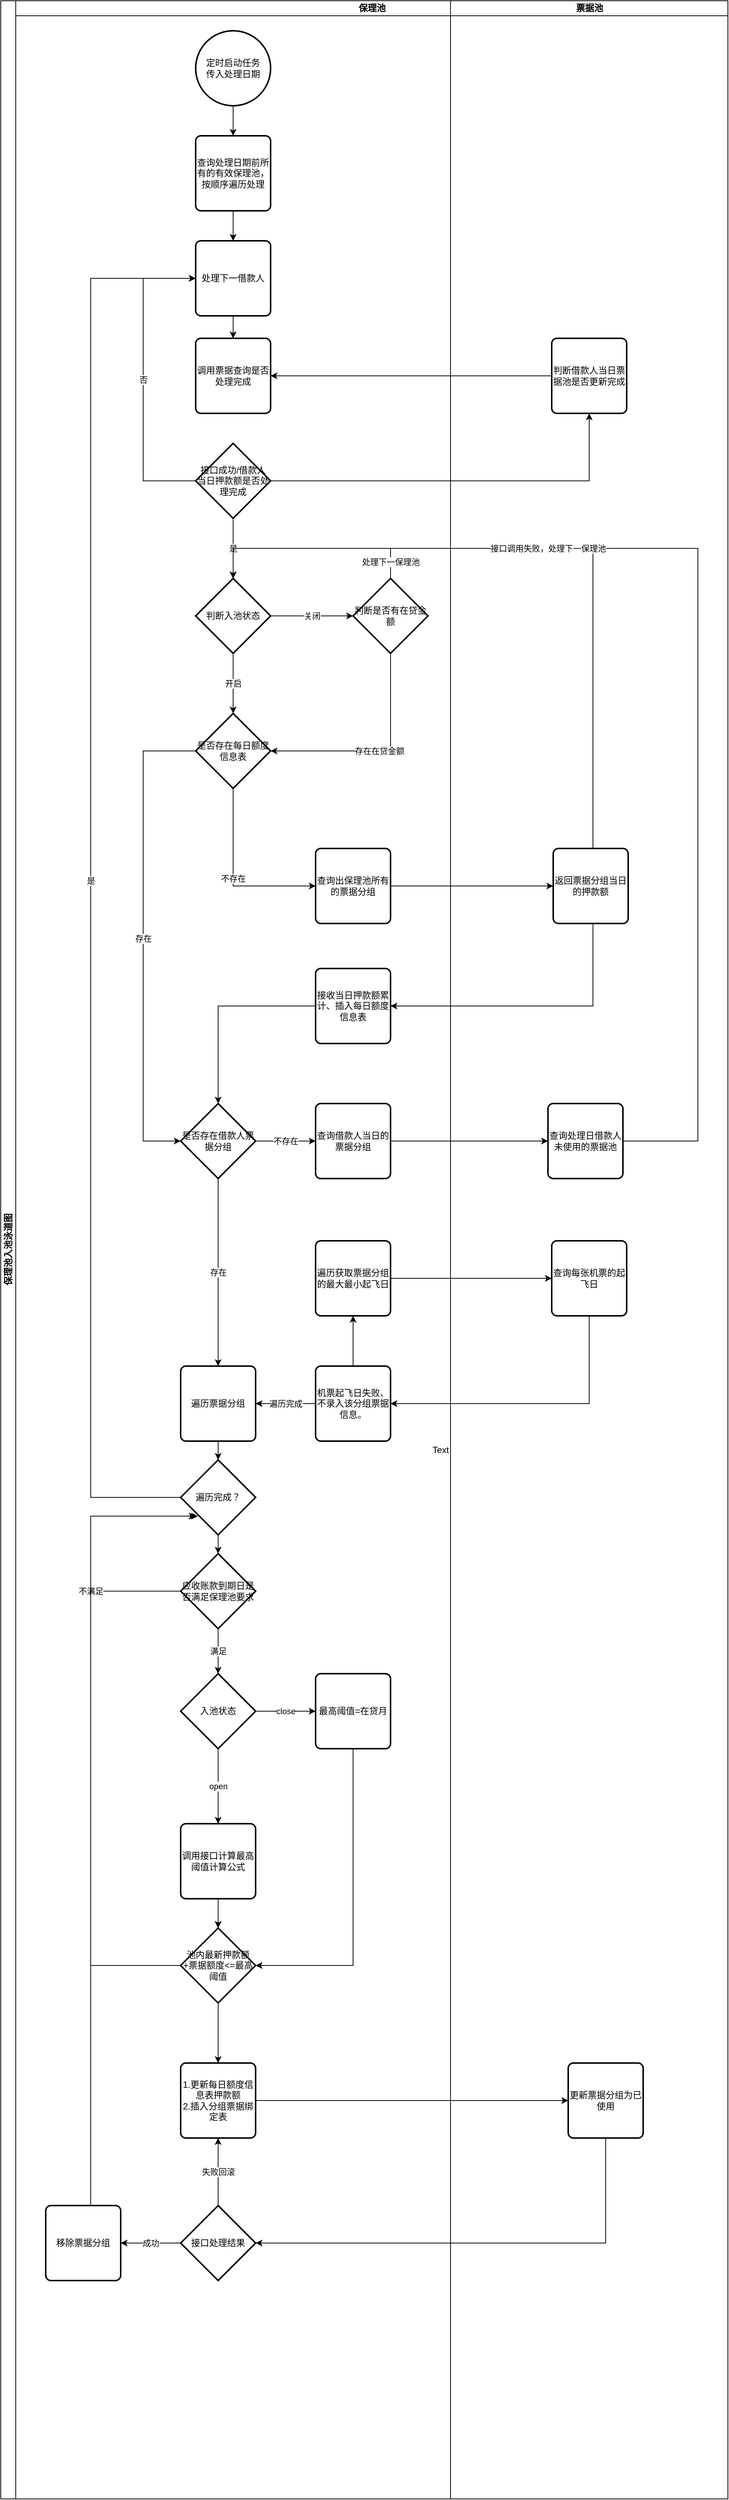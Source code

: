 <mxfile version="12.2.3" type="github" pages="1">
  <diagram id="7cnH-NnOfo04mb4Lqo_o" name="第 1 页">
    <mxGraphModel dx="932" dy="575" grid="1" gridSize="10" guides="1" tooltips="1" connect="1" arrows="1" fold="1" page="1" pageScale="1" pageWidth="827" pageHeight="1169" math="0" shadow="0">
      <root>
        <mxCell id="0"/>
        <mxCell id="1" parent="0"/>
        <mxCell id="x9DU3GrfOK3XYPjq0_lk-3" value="保理池入池泳道图" style="swimlane;html=1;childLayout=stackLayout;resizeParent=1;resizeParentMax=0;startSize=20;horizontal=0;horizontalStack=1;" parent="1" vertex="1">
          <mxGeometry x="70" y="50" width="970" height="3330" as="geometry"/>
        </mxCell>
        <mxCell id="x9DU3GrfOK3XYPjq0_lk-4" value="保理池" style="swimlane;html=1;startSize=20;" parent="x9DU3GrfOK3XYPjq0_lk-3" vertex="1">
          <mxGeometry x="20" width="950" height="3330" as="geometry"/>
        </mxCell>
        <mxCell id="x9DU3GrfOK3XYPjq0_lk-11" value="" style="edgeStyle=orthogonalEdgeStyle;rounded=0;orthogonalLoop=1;jettySize=auto;html=1;" parent="x9DU3GrfOK3XYPjq0_lk-4" source="x9DU3GrfOK3XYPjq0_lk-9" target="x9DU3GrfOK3XYPjq0_lk-10" edge="1">
          <mxGeometry relative="1" as="geometry"/>
        </mxCell>
        <mxCell id="x9DU3GrfOK3XYPjq0_lk-9" value="定时启动任务&lt;br&gt;传入处理日期" style="strokeWidth=2;html=1;shape=mxgraph.flowchart.start_2;whiteSpace=wrap;" parent="x9DU3GrfOK3XYPjq0_lk-4" vertex="1">
          <mxGeometry x="240" y="40" width="100" height="100" as="geometry"/>
        </mxCell>
        <mxCell id="wWLqrKQLSOyKj97jagOg-16" value="" style="edgeStyle=orthogonalEdgeStyle;rounded=0;orthogonalLoop=1;jettySize=auto;html=1;" edge="1" parent="x9DU3GrfOK3XYPjq0_lk-4" source="x9DU3GrfOK3XYPjq0_lk-10" target="wWLqrKQLSOyKj97jagOg-15">
          <mxGeometry relative="1" as="geometry"/>
        </mxCell>
        <mxCell id="x9DU3GrfOK3XYPjq0_lk-10" value="查询处理日期前所有的有效保理池，按顺序遍历处理" style="rounded=1;whiteSpace=wrap;html=1;absoluteArcSize=1;arcSize=14;strokeWidth=2;fontFamily=Helvetica;fontSize=12;fontColor=#000000;align=center;strokeColor=#000000;fillColor=#ffffff;" parent="x9DU3GrfOK3XYPjq0_lk-4" vertex="1">
          <mxGeometry x="240" y="180" width="100" height="100" as="geometry"/>
        </mxCell>
        <mxCell id="wWLqrKQLSOyKj97jagOg-26" style="edgeStyle=orthogonalEdgeStyle;rounded=0;orthogonalLoop=1;jettySize=auto;html=1;" edge="1" parent="x9DU3GrfOK3XYPjq0_lk-4" source="wWLqrKQLSOyKj97jagOg-15" target="wWLqrKQLSOyKj97jagOg-24">
          <mxGeometry relative="1" as="geometry"/>
        </mxCell>
        <mxCell id="wWLqrKQLSOyKj97jagOg-15" value="处理下一借款人" style="rounded=1;whiteSpace=wrap;html=1;absoluteArcSize=1;arcSize=14;strokeWidth=2;fontFamily=Helvetica;fontSize=12;fontColor=#000000;align=center;strokeColor=#000000;fillColor=#ffffff;" vertex="1" parent="x9DU3GrfOK3XYPjq0_lk-4">
          <mxGeometry x="240" y="320" width="100" height="100" as="geometry"/>
        </mxCell>
        <mxCell id="wWLqrKQLSOyKj97jagOg-4" value="关闭" style="edgeStyle=orthogonalEdgeStyle;rounded=0;orthogonalLoop=1;jettySize=auto;html=1;" edge="1" parent="x9DU3GrfOK3XYPjq0_lk-4" source="wWLqrKQLSOyKj97jagOg-1" target="wWLqrKQLSOyKj97jagOg-3">
          <mxGeometry relative="1" as="geometry"/>
        </mxCell>
        <mxCell id="wWLqrKQLSOyKj97jagOg-32" value="开启" style="edgeStyle=orthogonalEdgeStyle;rounded=0;orthogonalLoop=1;jettySize=auto;html=1;" edge="1" parent="x9DU3GrfOK3XYPjq0_lk-4" source="wWLqrKQLSOyKj97jagOg-1" target="wWLqrKQLSOyKj97jagOg-31">
          <mxGeometry relative="1" as="geometry"/>
        </mxCell>
        <mxCell id="wWLqrKQLSOyKj97jagOg-1" value="判断入池状态" style="strokeWidth=2;html=1;shape=mxgraph.flowchart.decision;whiteSpace=wrap;fontFamily=Helvetica;fontSize=12;fontColor=#000000;align=center;strokeColor=#000000;fillColor=#ffffff;" vertex="1" parent="x9DU3GrfOK3XYPjq0_lk-4">
          <mxGeometry x="240" y="770" width="100" height="100" as="geometry"/>
        </mxCell>
        <mxCell id="wWLqrKQLSOyKj97jagOg-56" value="不存在" style="edgeStyle=orthogonalEdgeStyle;rounded=0;orthogonalLoop=1;jettySize=auto;html=1;" edge="1" parent="x9DU3GrfOK3XYPjq0_lk-4" source="wWLqrKQLSOyKj97jagOg-31" target="wWLqrKQLSOyKj97jagOg-55">
          <mxGeometry relative="1" as="geometry">
            <Array as="points">
              <mxPoint x="290" y="1180"/>
            </Array>
          </mxGeometry>
        </mxCell>
        <mxCell id="wWLqrKQLSOyKj97jagOg-98" value="存在" style="edgeStyle=orthogonalEdgeStyle;rounded=0;orthogonalLoop=1;jettySize=auto;html=1;" edge="1" parent="x9DU3GrfOK3XYPjq0_lk-4" source="wWLqrKQLSOyKj97jagOg-31" target="wWLqrKQLSOyKj97jagOg-90">
          <mxGeometry relative="1" as="geometry">
            <Array as="points">
              <mxPoint x="170" y="1000"/>
              <mxPoint x="170" y="1520"/>
            </Array>
          </mxGeometry>
        </mxCell>
        <mxCell id="wWLqrKQLSOyKj97jagOg-31" value="是否存在每日额度信息表" style="strokeWidth=2;html=1;shape=mxgraph.flowchart.decision;whiteSpace=wrap;fontFamily=Helvetica;fontSize=12;fontColor=#000000;align=center;strokeColor=#000000;fillColor=#ffffff;" vertex="1" parent="x9DU3GrfOK3XYPjq0_lk-4">
          <mxGeometry x="240" y="950" width="100" height="100" as="geometry"/>
        </mxCell>
        <mxCell id="wWLqrKQLSOyKj97jagOg-55" value="查询出保理池所有的票据分组" style="rounded=1;whiteSpace=wrap;html=1;absoluteArcSize=1;arcSize=14;strokeWidth=2;fontFamily=Helvetica;fontSize=12;fontColor=#000000;align=center;strokeColor=#000000;fillColor=#ffffff;" vertex="1" parent="x9DU3GrfOK3XYPjq0_lk-4">
          <mxGeometry x="400" y="1130" width="100" height="100" as="geometry"/>
        </mxCell>
        <mxCell id="wWLqrKQLSOyKj97jagOg-13" value="是" style="edgeStyle=orthogonalEdgeStyle;rounded=0;orthogonalLoop=1;jettySize=auto;html=1;" edge="1" parent="x9DU3GrfOK3XYPjq0_lk-4" source="wWLqrKQLSOyKj97jagOg-10" target="wWLqrKQLSOyKj97jagOg-1">
          <mxGeometry relative="1" as="geometry"/>
        </mxCell>
        <mxCell id="wWLqrKQLSOyKj97jagOg-29" value="否" style="edgeStyle=orthogonalEdgeStyle;rounded=0;orthogonalLoop=1;jettySize=auto;html=1;entryX=0;entryY=0.5;entryDx=0;entryDy=0;" edge="1" parent="x9DU3GrfOK3XYPjq0_lk-4" source="wWLqrKQLSOyKj97jagOg-10" target="wWLqrKQLSOyKj97jagOg-15">
          <mxGeometry relative="1" as="geometry">
            <Array as="points">
              <mxPoint x="170" y="640"/>
              <mxPoint x="170" y="370"/>
            </Array>
          </mxGeometry>
        </mxCell>
        <mxCell id="wWLqrKQLSOyKj97jagOg-10" value="接口成功/借款人当日押款额是否处理完成" style="strokeWidth=2;html=1;shape=mxgraph.flowchart.decision;whiteSpace=wrap;fontFamily=Helvetica;fontSize=12;fontColor=#000000;align=center;strokeColor=#000000;fillColor=#ffffff;" vertex="1" parent="x9DU3GrfOK3XYPjq0_lk-4">
          <mxGeometry x="240" y="590" width="100" height="100" as="geometry"/>
        </mxCell>
        <mxCell id="wWLqrKQLSOyKj97jagOg-8" value="处理下一保理池" style="edgeStyle=orthogonalEdgeStyle;rounded=0;orthogonalLoop=1;jettySize=auto;html=1;entryX=0.5;entryY=0;entryDx=0;entryDy=0;entryPerimeter=0;" edge="1" parent="x9DU3GrfOK3XYPjq0_lk-4" source="wWLqrKQLSOyKj97jagOg-3" target="wWLqrKQLSOyKj97jagOg-1">
          <mxGeometry x="-0.846" relative="1" as="geometry">
            <mxPoint x="110" y="665" as="targetPoint"/>
            <Array as="points">
              <mxPoint x="500" y="730"/>
              <mxPoint x="290" y="730"/>
            </Array>
            <mxPoint as="offset"/>
          </mxGeometry>
        </mxCell>
        <mxCell id="wWLqrKQLSOyKj97jagOg-61" value="存在在贷金额" style="edgeStyle=orthogonalEdgeStyle;rounded=0;orthogonalLoop=1;jettySize=auto;html=1;" edge="1" parent="x9DU3GrfOK3XYPjq0_lk-4" source="wWLqrKQLSOyKj97jagOg-3">
          <mxGeometry relative="1" as="geometry">
            <mxPoint x="340" y="1000" as="targetPoint"/>
            <Array as="points">
              <mxPoint x="500" y="1000"/>
            </Array>
          </mxGeometry>
        </mxCell>
        <mxCell id="wWLqrKQLSOyKj97jagOg-3" value="判断是否有在贷金额" style="strokeWidth=2;html=1;shape=mxgraph.flowchart.decision;whiteSpace=wrap;fontFamily=Helvetica;fontSize=12;fontColor=#000000;align=center;strokeColor=#000000;fillColor=#ffffff;" vertex="1" parent="x9DU3GrfOK3XYPjq0_lk-4">
          <mxGeometry x="450" y="770" width="100" height="100" as="geometry"/>
        </mxCell>
        <mxCell id="wWLqrKQLSOyKj97jagOg-24" value="调用票据查询是否处理完成" style="rounded=1;whiteSpace=wrap;html=1;absoluteArcSize=1;arcSize=14;strokeWidth=2;fontFamily=Helvetica;fontSize=12;fontColor=#000000;align=center;strokeColor=#000000;fillColor=#ffffff;" vertex="1" parent="x9DU3GrfOK3XYPjq0_lk-4">
          <mxGeometry x="240" y="450" width="100" height="100" as="geometry"/>
        </mxCell>
        <mxCell id="wWLqrKQLSOyKj97jagOg-93" style="edgeStyle=orthogonalEdgeStyle;rounded=0;orthogonalLoop=1;jettySize=auto;html=1;" edge="1" parent="x9DU3GrfOK3XYPjq0_lk-4" source="wWLqrKQLSOyKj97jagOg-53" target="wWLqrKQLSOyKj97jagOg-90">
          <mxGeometry relative="1" as="geometry"/>
        </mxCell>
        <mxCell id="wWLqrKQLSOyKj97jagOg-53" value="接收当日押款额累计、插入每日额度信息表" style="rounded=1;whiteSpace=wrap;html=1;absoluteArcSize=1;arcSize=14;strokeWidth=2;fontFamily=Helvetica;fontSize=12;fontColor=#000000;align=center;strokeColor=#000000;fillColor=#ffffff;" vertex="1" parent="x9DU3GrfOK3XYPjq0_lk-4">
          <mxGeometry x="400" y="1290" width="100" height="100" as="geometry"/>
        </mxCell>
        <mxCell id="wWLqrKQLSOyKj97jagOg-70" value="" style="edgeStyle=orthogonalEdgeStyle;rounded=0;orthogonalLoop=1;jettySize=auto;html=1;" edge="1" parent="x9DU3GrfOK3XYPjq0_lk-4" source="wWLqrKQLSOyKj97jagOg-62" target="wWLqrKQLSOyKj97jagOg-69">
          <mxGeometry relative="1" as="geometry"/>
        </mxCell>
        <mxCell id="wWLqrKQLSOyKj97jagOg-62" value="查询借款人当日的票据分组" style="rounded=1;whiteSpace=wrap;html=1;absoluteArcSize=1;arcSize=14;strokeWidth=2;fontFamily=Helvetica;fontSize=12;fontColor=#000000;align=center;strokeColor=#000000;fillColor=#ffffff;" vertex="1" parent="x9DU3GrfOK3XYPjq0_lk-4">
          <mxGeometry x="400" y="1470" width="100" height="100" as="geometry"/>
        </mxCell>
        <mxCell id="x9DU3GrfOK3XYPjq0_lk-5" value="票据池" style="swimlane;html=1;startSize=20;" parent="x9DU3GrfOK3XYPjq0_lk-4" vertex="1">
          <mxGeometry x="580" width="370" height="3330" as="geometry"/>
        </mxCell>
        <mxCell id="wWLqrKQLSOyKj97jagOg-22" value="判断借款人当日票据池是否更新完成" style="rounded=1;whiteSpace=wrap;html=1;absoluteArcSize=1;arcSize=14;strokeWidth=2;fontFamily=Helvetica;fontSize=12;fontColor=#000000;align=center;strokeColor=#000000;fillColor=#ffffff;" vertex="1" parent="x9DU3GrfOK3XYPjq0_lk-5">
          <mxGeometry x="135" y="450" width="100" height="100" as="geometry"/>
        </mxCell>
        <mxCell id="wWLqrKQLSOyKj97jagOg-34" value="返回票据分组当日的押款额" style="rounded=1;whiteSpace=wrap;html=1;absoluteArcSize=1;arcSize=14;strokeWidth=2;fontFamily=Helvetica;fontSize=12;fontColor=#000000;align=center;strokeColor=#000000;fillColor=#ffffff;" vertex="1" parent="x9DU3GrfOK3XYPjq0_lk-5">
          <mxGeometry x="137" y="1130" width="100" height="100" as="geometry"/>
        </mxCell>
        <mxCell id="wWLqrKQLSOyKj97jagOg-69" value="查询处理日借款人未使用的票据池" style="rounded=1;whiteSpace=wrap;html=1;absoluteArcSize=1;arcSize=14;strokeWidth=2;fontFamily=Helvetica;fontSize=12;fontColor=#000000;align=center;strokeColor=#000000;fillColor=#ffffff;" vertex="1" parent="x9DU3GrfOK3XYPjq0_lk-5">
          <mxGeometry x="130" y="1470" width="100" height="100" as="geometry"/>
        </mxCell>
        <mxCell id="wWLqrKQLSOyKj97jagOg-81" value="查询每张机票的起飞日" style="rounded=1;whiteSpace=wrap;html=1;absoluteArcSize=1;arcSize=14;strokeWidth=2;fontFamily=Helvetica;fontSize=12;fontColor=#000000;align=center;strokeColor=#000000;fillColor=#ffffff;" vertex="1" parent="x9DU3GrfOK3XYPjq0_lk-5">
          <mxGeometry x="135" y="1653" width="100" height="100" as="geometry"/>
        </mxCell>
        <mxCell id="wWLqrKQLSOyKj97jagOg-117" value="更新票据分组为已使用" style="rounded=1;whiteSpace=wrap;html=1;absoluteArcSize=1;arcSize=14;strokeWidth=2;fontFamily=Helvetica;fontSize=12;fontColor=#000000;align=center;strokeColor=#000000;fillColor=#ffffff;" vertex="1" parent="x9DU3GrfOK3XYPjq0_lk-5">
          <mxGeometry x="157" y="2749" width="100" height="100" as="geometry"/>
        </mxCell>
        <mxCell id="wWLqrKQLSOyKj97jagOg-23" value="" style="edgeStyle=orthogonalEdgeStyle;rounded=0;orthogonalLoop=1;jettySize=auto;html=1;" edge="1" parent="x9DU3GrfOK3XYPjq0_lk-4" source="wWLqrKQLSOyKj97jagOg-10" target="wWLqrKQLSOyKj97jagOg-22">
          <mxGeometry relative="1" as="geometry"/>
        </mxCell>
        <mxCell id="wWLqrKQLSOyKj97jagOg-25" value="" style="edgeStyle=orthogonalEdgeStyle;rounded=0;orthogonalLoop=1;jettySize=auto;html=1;" edge="1" parent="x9DU3GrfOK3XYPjq0_lk-4" source="wWLqrKQLSOyKj97jagOg-22" target="wWLqrKQLSOyKj97jagOg-24">
          <mxGeometry relative="1" as="geometry"/>
        </mxCell>
        <mxCell id="wWLqrKQLSOyKj97jagOg-54" value="" style="edgeStyle=orthogonalEdgeStyle;rounded=0;orthogonalLoop=1;jettySize=auto;html=1;" edge="1" parent="x9DU3GrfOK3XYPjq0_lk-4" source="wWLqrKQLSOyKj97jagOg-34" target="wWLqrKQLSOyKj97jagOg-53">
          <mxGeometry relative="1" as="geometry">
            <Array as="points">
              <mxPoint x="770" y="1340"/>
            </Array>
          </mxGeometry>
        </mxCell>
        <mxCell id="wWLqrKQLSOyKj97jagOg-57" style="edgeStyle=orthogonalEdgeStyle;rounded=0;orthogonalLoop=1;jettySize=auto;html=1;" edge="1" parent="x9DU3GrfOK3XYPjq0_lk-4" source="wWLqrKQLSOyKj97jagOg-55" target="wWLqrKQLSOyKj97jagOg-34">
          <mxGeometry relative="1" as="geometry"/>
        </mxCell>
        <mxCell id="wWLqrKQLSOyKj97jagOg-72" style="edgeStyle=orthogonalEdgeStyle;rounded=0;orthogonalLoop=1;jettySize=auto;html=1;" edge="1" parent="x9DU3GrfOK3XYPjq0_lk-4" source="wWLqrKQLSOyKj97jagOg-69" target="wWLqrKQLSOyKj97jagOg-1">
          <mxGeometry relative="1" as="geometry">
            <Array as="points">
              <mxPoint x="910" y="1520"/>
              <mxPoint x="910" y="730"/>
              <mxPoint x="290" y="730"/>
            </Array>
          </mxGeometry>
        </mxCell>
        <mxCell id="wWLqrKQLSOyKj97jagOg-65" value="接口调用失败，处理下一保理池" style="edgeStyle=orthogonalEdgeStyle;rounded=0;orthogonalLoop=1;jettySize=auto;html=1;" edge="1" parent="x9DU3GrfOK3XYPjq0_lk-4" source="wWLqrKQLSOyKj97jagOg-34" target="wWLqrKQLSOyKj97jagOg-1">
          <mxGeometry relative="1" as="geometry">
            <Array as="points">
              <mxPoint x="770" y="730"/>
              <mxPoint x="290" y="730"/>
            </Array>
          </mxGeometry>
        </mxCell>
        <mxCell id="wWLqrKQLSOyKj97jagOg-82" value="" style="edgeStyle=orthogonalEdgeStyle;rounded=0;orthogonalLoop=1;jettySize=auto;html=1;" edge="1" parent="x9DU3GrfOK3XYPjq0_lk-4" source="wWLqrKQLSOyKj97jagOg-76" target="wWLqrKQLSOyKj97jagOg-81">
          <mxGeometry relative="1" as="geometry"/>
        </mxCell>
        <mxCell id="wWLqrKQLSOyKj97jagOg-76" value="遍历获取票据分组的最大最小起飞日" style="rounded=1;whiteSpace=wrap;html=1;absoluteArcSize=1;arcSize=14;strokeWidth=2;fontFamily=Helvetica;fontSize=12;fontColor=#000000;align=center;strokeColor=#000000;fillColor=#ffffff;" vertex="1" parent="x9DU3GrfOK3XYPjq0_lk-4">
          <mxGeometry x="400" y="1653" width="100" height="100" as="geometry"/>
        </mxCell>
        <mxCell id="wWLqrKQLSOyKj97jagOg-94" value="不存在" style="edgeStyle=orthogonalEdgeStyle;rounded=0;orthogonalLoop=1;jettySize=auto;html=1;" edge="1" parent="x9DU3GrfOK3XYPjq0_lk-4" source="wWLqrKQLSOyKj97jagOg-90" target="wWLqrKQLSOyKj97jagOg-62">
          <mxGeometry relative="1" as="geometry"/>
        </mxCell>
        <mxCell id="wWLqrKQLSOyKj97jagOg-95" value="存在" style="edgeStyle=orthogonalEdgeStyle;rounded=0;orthogonalLoop=1;jettySize=auto;html=1;" edge="1" parent="x9DU3GrfOK3XYPjq0_lk-4" source="wWLqrKQLSOyKj97jagOg-90" target="wWLqrKQLSOyKj97jagOg-87">
          <mxGeometry relative="1" as="geometry"/>
        </mxCell>
        <mxCell id="wWLqrKQLSOyKj97jagOg-90" value="是否存在借款人票据分组" style="strokeWidth=2;html=1;shape=mxgraph.flowchart.decision;whiteSpace=wrap;fontFamily=Helvetica;fontSize=12;fontColor=#000000;align=center;strokeColor=#000000;fillColor=#ffffff;" vertex="1" parent="x9DU3GrfOK3XYPjq0_lk-4">
          <mxGeometry x="220" y="1470" width="100" height="100" as="geometry"/>
        </mxCell>
        <mxCell id="wWLqrKQLSOyKj97jagOg-88" value="遍历完成" style="edgeStyle=orthogonalEdgeStyle;rounded=0;orthogonalLoop=1;jettySize=auto;html=1;" edge="1" parent="x9DU3GrfOK3XYPjq0_lk-4" source="wWLqrKQLSOyKj97jagOg-85" target="wWLqrKQLSOyKj97jagOg-87">
          <mxGeometry relative="1" as="geometry"/>
        </mxCell>
        <mxCell id="wWLqrKQLSOyKj97jagOg-89" value="" style="edgeStyle=orthogonalEdgeStyle;rounded=0;orthogonalLoop=1;jettySize=auto;html=1;" edge="1" parent="x9DU3GrfOK3XYPjq0_lk-4" source="wWLqrKQLSOyKj97jagOg-85" target="wWLqrKQLSOyKj97jagOg-76">
          <mxGeometry relative="1" as="geometry"/>
        </mxCell>
        <mxCell id="wWLqrKQLSOyKj97jagOg-85" value="机票起飞日失败、不录入该分组票据信息。" style="rounded=1;whiteSpace=wrap;html=1;absoluteArcSize=1;arcSize=14;strokeWidth=2;fontFamily=Helvetica;fontSize=12;fontColor=#000000;align=center;strokeColor=#000000;fillColor=#ffffff;direction=south;" vertex="1" parent="x9DU3GrfOK3XYPjq0_lk-4">
          <mxGeometry x="400" y="1820" width="100" height="100" as="geometry"/>
        </mxCell>
        <mxCell id="wWLqrKQLSOyKj97jagOg-136" value="" style="edgeStyle=orthogonalEdgeStyle;rounded=0;orthogonalLoop=1;jettySize=auto;html=1;" edge="1" parent="x9DU3GrfOK3XYPjq0_lk-4" source="wWLqrKQLSOyKj97jagOg-87" target="wWLqrKQLSOyKj97jagOg-135">
          <mxGeometry relative="1" as="geometry"/>
        </mxCell>
        <mxCell id="wWLqrKQLSOyKj97jagOg-87" value="遍历票据分组" style="rounded=1;whiteSpace=wrap;html=1;absoluteArcSize=1;arcSize=14;strokeWidth=2;fontFamily=Helvetica;fontSize=12;fontColor=#000000;align=center;strokeColor=#000000;fillColor=#ffffff;direction=south;" vertex="1" parent="x9DU3GrfOK3XYPjq0_lk-4">
          <mxGeometry x="220" y="1820" width="100" height="100" as="geometry"/>
        </mxCell>
        <mxCell id="wWLqrKQLSOyKj97jagOg-137" style="edgeStyle=orthogonalEdgeStyle;rounded=0;orthogonalLoop=1;jettySize=auto;html=1;" edge="1" parent="x9DU3GrfOK3XYPjq0_lk-4" source="wWLqrKQLSOyKj97jagOg-135" target="wWLqrKQLSOyKj97jagOg-99">
          <mxGeometry relative="1" as="geometry"/>
        </mxCell>
        <mxCell id="wWLqrKQLSOyKj97jagOg-135" value="&lt;div&gt;遍历完成？&lt;/div&gt;" style="strokeWidth=2;html=1;shape=mxgraph.flowchart.decision;whiteSpace=wrap;fontFamily=Helvetica;fontSize=12;fontColor=#000000;align=center;strokeColor=#000000;fillColor=#ffffff;" vertex="1" parent="x9DU3GrfOK3XYPjq0_lk-4">
          <mxGeometry x="220" y="1945" width="100" height="100" as="geometry"/>
        </mxCell>
        <mxCell id="wWLqrKQLSOyKj97jagOg-103" value="满足" style="edgeStyle=orthogonalEdgeStyle;rounded=0;orthogonalLoop=1;jettySize=auto;html=1;" edge="1" parent="x9DU3GrfOK3XYPjq0_lk-4" source="wWLqrKQLSOyKj97jagOg-99" target="wWLqrKQLSOyKj97jagOg-102">
          <mxGeometry relative="1" as="geometry"/>
        </mxCell>
        <mxCell id="wWLqrKQLSOyKj97jagOg-99" value="应收账款到期日是否满足保理池要求" style="strokeWidth=2;html=1;shape=mxgraph.flowchart.decision;whiteSpace=wrap;fontFamily=Helvetica;fontSize=12;fontColor=#000000;align=center;strokeColor=#000000;fillColor=#ffffff;" vertex="1" parent="x9DU3GrfOK3XYPjq0_lk-4">
          <mxGeometry x="220" y="2070" width="100" height="100" as="geometry"/>
        </mxCell>
        <mxCell id="wWLqrKQLSOyKj97jagOg-105" value="open" style="edgeStyle=orthogonalEdgeStyle;rounded=0;orthogonalLoop=1;jettySize=auto;html=1;" edge="1" parent="x9DU3GrfOK3XYPjq0_lk-4" source="wWLqrKQLSOyKj97jagOg-102" target="wWLqrKQLSOyKj97jagOg-104">
          <mxGeometry relative="1" as="geometry"/>
        </mxCell>
        <mxCell id="wWLqrKQLSOyKj97jagOg-107" value="close" style="edgeStyle=orthogonalEdgeStyle;rounded=0;orthogonalLoop=1;jettySize=auto;html=1;" edge="1" parent="x9DU3GrfOK3XYPjq0_lk-4" source="wWLqrKQLSOyKj97jagOg-102" target="wWLqrKQLSOyKj97jagOg-106">
          <mxGeometry relative="1" as="geometry"/>
        </mxCell>
        <mxCell id="wWLqrKQLSOyKj97jagOg-102" value="入池状态" style="strokeWidth=2;html=1;shape=mxgraph.flowchart.decision;whiteSpace=wrap;fontFamily=Helvetica;fontSize=12;fontColor=#000000;align=center;strokeColor=#000000;fillColor=#ffffff;" vertex="1" parent="x9DU3GrfOK3XYPjq0_lk-4">
          <mxGeometry x="220" y="2230" width="100" height="100" as="geometry"/>
        </mxCell>
        <mxCell id="wWLqrKQLSOyKj97jagOg-110" style="edgeStyle=orthogonalEdgeStyle;rounded=0;orthogonalLoop=1;jettySize=auto;html=1;" edge="1" parent="x9DU3GrfOK3XYPjq0_lk-4" source="wWLqrKQLSOyKj97jagOg-104" target="wWLqrKQLSOyKj97jagOg-108">
          <mxGeometry relative="1" as="geometry"/>
        </mxCell>
        <mxCell id="wWLqrKQLSOyKj97jagOg-112" style="edgeStyle=orthogonalEdgeStyle;rounded=0;orthogonalLoop=1;jettySize=auto;html=1;" edge="1" parent="x9DU3GrfOK3XYPjq0_lk-4" source="wWLqrKQLSOyKj97jagOg-106" target="wWLqrKQLSOyKj97jagOg-108">
          <mxGeometry relative="1" as="geometry">
            <Array as="points">
              <mxPoint x="450" y="2619"/>
            </Array>
          </mxGeometry>
        </mxCell>
        <mxCell id="wWLqrKQLSOyKj97jagOg-106" value="最高阈值=在贷月" style="rounded=1;whiteSpace=wrap;html=1;absoluteArcSize=1;arcSize=14;strokeWidth=2;fontFamily=Helvetica;fontSize=12;fontColor=#000000;align=center;strokeColor=#000000;fillColor=#ffffff;" vertex="1" parent="x9DU3GrfOK3XYPjq0_lk-4">
          <mxGeometry x="400" y="2230" width="100" height="100" as="geometry"/>
        </mxCell>
        <mxCell id="wWLqrKQLSOyKj97jagOg-109" value="" style="edgeStyle=orthogonalEdgeStyle;rounded=0;orthogonalLoop=1;jettySize=auto;html=1;" edge="1" parent="x9DU3GrfOK3XYPjq0_lk-4" source="wWLqrKQLSOyKj97jagOg-104" target="wWLqrKQLSOyKj97jagOg-108">
          <mxGeometry relative="1" as="geometry"/>
        </mxCell>
        <mxCell id="wWLqrKQLSOyKj97jagOg-113" style="edgeStyle=orthogonalEdgeStyle;rounded=0;orthogonalLoop=1;jettySize=auto;html=1;" edge="1" parent="x9DU3GrfOK3XYPjq0_lk-4" source="wWLqrKQLSOyKj97jagOg-108">
          <mxGeometry relative="1" as="geometry">
            <mxPoint x="240" y="2020" as="targetPoint"/>
            <Array as="points">
              <mxPoint x="100" y="2619"/>
              <mxPoint x="100" y="2020"/>
            </Array>
          </mxGeometry>
        </mxCell>
        <mxCell id="wWLqrKQLSOyKj97jagOg-116" value="" style="edgeStyle=orthogonalEdgeStyle;rounded=0;orthogonalLoop=1;jettySize=auto;html=1;" edge="1" parent="x9DU3GrfOK3XYPjq0_lk-4" source="wWLqrKQLSOyKj97jagOg-108" target="wWLqrKQLSOyKj97jagOg-115">
          <mxGeometry relative="1" as="geometry"/>
        </mxCell>
        <mxCell id="wWLqrKQLSOyKj97jagOg-108" value="池内最新押款额+票据额度&amp;lt;=最高阈值" style="strokeWidth=2;html=1;shape=mxgraph.flowchart.decision;whiteSpace=wrap;fontFamily=Helvetica;fontSize=12;fontColor=#000000;align=center;strokeColor=#000000;fillColor=#ffffff;" vertex="1" parent="x9DU3GrfOK3XYPjq0_lk-4">
          <mxGeometry x="220" y="2569" width="100" height="100" as="geometry"/>
        </mxCell>
        <mxCell id="wWLqrKQLSOyKj97jagOg-118" value="" style="edgeStyle=orthogonalEdgeStyle;rounded=0;orthogonalLoop=1;jettySize=auto;html=1;" edge="1" parent="x9DU3GrfOK3XYPjq0_lk-4" source="wWLqrKQLSOyKj97jagOg-115" target="wWLqrKQLSOyKj97jagOg-117">
          <mxGeometry relative="1" as="geometry"/>
        </mxCell>
        <mxCell id="wWLqrKQLSOyKj97jagOg-115" value="&lt;div&gt;1.更新每日额度信息表押款额&lt;/div&gt;&lt;div&gt;2.插入分组票据绑定表&lt;br&gt;&lt;/div&gt;" style="rounded=1;whiteSpace=wrap;html=1;absoluteArcSize=1;arcSize=14;strokeWidth=2;fontFamily=Helvetica;fontSize=12;fontColor=#000000;align=center;strokeColor=#000000;fillColor=#ffffff;" vertex="1" parent="x9DU3GrfOK3XYPjq0_lk-4">
          <mxGeometry x="220" y="2749" width="100" height="100" as="geometry"/>
        </mxCell>
        <mxCell id="wWLqrKQLSOyKj97jagOg-86" value="" style="edgeStyle=orthogonalEdgeStyle;rounded=0;orthogonalLoop=1;jettySize=auto;html=1;" edge="1" parent="x9DU3GrfOK3XYPjq0_lk-4" source="wWLqrKQLSOyKj97jagOg-81" target="wWLqrKQLSOyKj97jagOg-85">
          <mxGeometry relative="1" as="geometry">
            <Array as="points">
              <mxPoint x="765" y="1870"/>
            </Array>
          </mxGeometry>
        </mxCell>
        <mxCell id="wWLqrKQLSOyKj97jagOg-104" value="调用接口计算最高阈值计算公式" style="rounded=1;whiteSpace=wrap;html=1;absoluteArcSize=1;arcSize=14;strokeWidth=2;fontFamily=Helvetica;fontSize=12;fontColor=#000000;align=center;strokeColor=#000000;fillColor=#ffffff;" vertex="1" parent="x9DU3GrfOK3XYPjq0_lk-4">
          <mxGeometry x="220" y="2430" width="100" height="100" as="geometry"/>
        </mxCell>
        <mxCell id="wWLqrKQLSOyKj97jagOg-101" value="不满足" style="edgeStyle=orthogonalEdgeStyle;rounded=0;orthogonalLoop=1;jettySize=auto;html=1;entryX=0.23;entryY=0.75;entryDx=0;entryDy=0;entryPerimeter=0;" edge="1" parent="x9DU3GrfOK3XYPjq0_lk-4" source="wWLqrKQLSOyKj97jagOg-99" target="wWLqrKQLSOyKj97jagOg-135">
          <mxGeometry x="-0.339" relative="1" as="geometry">
            <Array as="points">
              <mxPoint x="100" y="2120"/>
              <mxPoint x="100" y="2020"/>
            </Array>
            <mxPoint as="offset"/>
          </mxGeometry>
        </mxCell>
        <mxCell id="wWLqrKQLSOyKj97jagOg-123" value="失败回滚" style="edgeStyle=orthogonalEdgeStyle;rounded=0;orthogonalLoop=1;jettySize=auto;html=1;entryX=0.5;entryY=1;entryDx=0;entryDy=0;" edge="1" parent="x9DU3GrfOK3XYPjq0_lk-4" source="wWLqrKQLSOyKj97jagOg-119" target="wWLqrKQLSOyKj97jagOg-115">
          <mxGeometry relative="1" as="geometry"/>
        </mxCell>
        <mxCell id="wWLqrKQLSOyKj97jagOg-127" value="成功" style="edgeStyle=orthogonalEdgeStyle;rounded=0;orthogonalLoop=1;jettySize=auto;html=1;" edge="1" parent="x9DU3GrfOK3XYPjq0_lk-4" source="wWLqrKQLSOyKj97jagOg-119" target="wWLqrKQLSOyKj97jagOg-126">
          <mxGeometry relative="1" as="geometry"/>
        </mxCell>
        <mxCell id="wWLqrKQLSOyKj97jagOg-119" value="接口处理结果" style="strokeWidth=2;html=1;shape=mxgraph.flowchart.decision;whiteSpace=wrap;fontFamily=Helvetica;fontSize=12;fontColor=#000000;align=center;strokeColor=#000000;fillColor=#ffffff;" vertex="1" parent="x9DU3GrfOK3XYPjq0_lk-4">
          <mxGeometry x="220" y="2939" width="100" height="100" as="geometry"/>
        </mxCell>
        <mxCell id="wWLqrKQLSOyKj97jagOg-134" value="" style="edgeStyle=orthogonalEdgeStyle;rounded=0;orthogonalLoop=1;jettySize=auto;html=1;" edge="1" parent="x9DU3GrfOK3XYPjq0_lk-4" source="wWLqrKQLSOyKj97jagOg-126">
          <mxGeometry relative="1" as="geometry">
            <mxPoint x="240" y="2020" as="targetPoint"/>
            <Array as="points">
              <mxPoint x="100" y="2020"/>
            </Array>
          </mxGeometry>
        </mxCell>
        <mxCell id="wWLqrKQLSOyKj97jagOg-126" value="移除票据分组" style="rounded=1;whiteSpace=wrap;html=1;absoluteArcSize=1;arcSize=14;strokeWidth=2;fontFamily=Helvetica;fontSize=12;fontColor=#000000;align=center;strokeColor=#000000;fillColor=#ffffff;" vertex="1" parent="x9DU3GrfOK3XYPjq0_lk-4">
          <mxGeometry x="40" y="2939" width="100" height="100" as="geometry"/>
        </mxCell>
        <mxCell id="wWLqrKQLSOyKj97jagOg-120" value="" style="edgeStyle=orthogonalEdgeStyle;rounded=0;orthogonalLoop=1;jettySize=auto;html=1;" edge="1" parent="x9DU3GrfOK3XYPjq0_lk-4" source="wWLqrKQLSOyKj97jagOg-117" target="wWLqrKQLSOyKj97jagOg-119">
          <mxGeometry relative="1" as="geometry">
            <Array as="points">
              <mxPoint x="787" y="2989"/>
            </Array>
          </mxGeometry>
        </mxCell>
        <mxCell id="wWLqrKQLSOyKj97jagOg-138" value="是" style="edgeStyle=orthogonalEdgeStyle;rounded=0;orthogonalLoop=1;jettySize=auto;html=1;" edge="1" parent="x9DU3GrfOK3XYPjq0_lk-4" source="wWLqrKQLSOyKj97jagOg-135" target="wWLqrKQLSOyKj97jagOg-15">
          <mxGeometry relative="1" as="geometry">
            <mxPoint x="140" y="730" as="targetPoint"/>
            <Array as="points">
              <mxPoint x="100" y="1995"/>
              <mxPoint x="100" y="370"/>
            </Array>
          </mxGeometry>
        </mxCell>
        <mxCell id="wWLqrKQLSOyKj97jagOg-132" value="Text" style="text;html=1;resizable=0;points=[];autosize=1;align=left;verticalAlign=top;spacingTop=-4;" vertex="1" parent="1">
          <mxGeometry x="644" y="1972" width="40" height="20" as="geometry"/>
        </mxCell>
      </root>
    </mxGraphModel>
  </diagram>
</mxfile>
